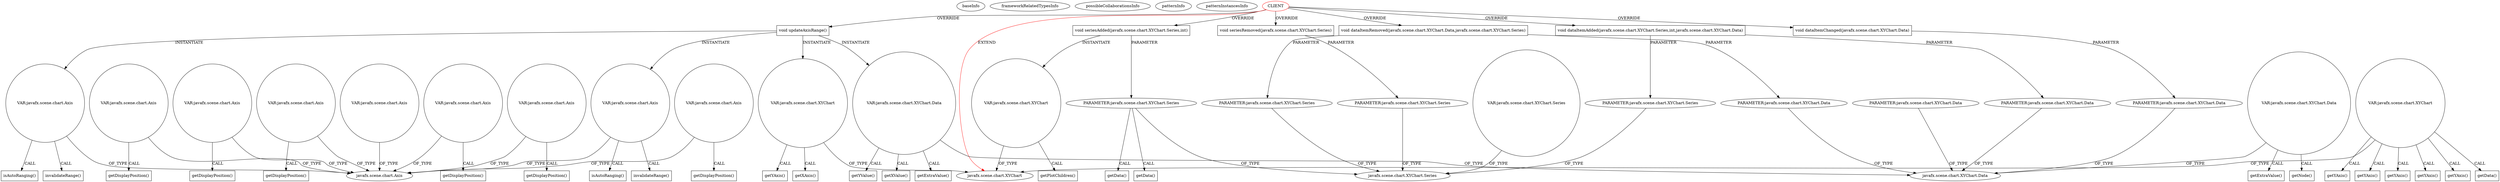 digraph {
baseInfo[graphId=4353,category="pattern",isAnonymous=false,possibleRelation=false]
frameworkRelatedTypesInfo[0="javafx.scene.chart.XYChart"]
possibleCollaborationsInfo[]
patternInfo[frequency=2.0,patternRootClient=0]
patternInstancesInfo[0="LichuanLu-ShunUI-FX~/LichuanLu-ShunUI-FX/ShunUI-FX-master/src/view/chart/StackedBarChart.java~StackedBarChart~811",1="TomaszKorecki-InvestorAssistant~/TomaszKorecki-InvestorAssistant/InvestorAssistant-master/Investor's assistant/src/investor/charts/CandleChart.java~CandleStickChart~1473"]
22[label="javafx.scene.chart.Axis",vertexType="FRAMEWORK_CLASS_TYPE",isFrameworkType=false]
125[label="VAR:javafx.scene.chart.Axis",vertexType="VARIABLE_EXPRESION",isFrameworkType=false,shape=circle]
75[label="VAR:javafx.scene.chart.Axis",vertexType="VARIABLE_EXPRESION",isFrameworkType=false,shape=circle]
44[label="VAR:javafx.scene.chart.Axis",vertexType="VARIABLE_EXPRESION",isFrameworkType=false,shape=circle]
20[label="VAR:javafx.scene.chart.Axis",vertexType="VARIABLE_EXPRESION",isFrameworkType=false,shape=circle]
39[label="VAR:javafx.scene.chart.Axis",vertexType="VARIABLE_EXPRESION",isFrameworkType=false,shape=circle]
27[label="VAR:javafx.scene.chart.Axis",vertexType="VARIABLE_EXPRESION",isFrameworkType=false,shape=circle]
49[label="VAR:javafx.scene.chart.Axis",vertexType="VARIABLE_EXPRESION",isFrameworkType=false,shape=circle]
50[label="getDisplayPosition()",vertexType="INSIDE_CALL",isFrameworkType=false,shape=box]
45[label="getDisplayPosition()",vertexType="INSIDE_CALL",isFrameworkType=false,shape=box]
40[label="getDisplayPosition()",vertexType="INSIDE_CALL",isFrameworkType=false,shape=box]
28[label="getDisplayPosition()",vertexType="INSIDE_CALL",isFrameworkType=false,shape=box]
76[label="getDisplayPosition()",vertexType="INSIDE_CALL",isFrameworkType=false,shape=box]
116[label="void updateAxisRange()",vertexType="OVERRIDING_METHOD_DECLARATION",isFrameworkType=false,shape=box]
0[label="CLIENT",vertexType="ROOT_CLIENT_CLASS_DECLARATION",isFrameworkType=false,color=red]
93[label="void dataItemAdded(javafx.scene.chart.XYChart.Series,int,javafx.scene.chart.XYChart.Data)",vertexType="OVERRIDING_METHOD_DECLARATION",isFrameworkType=false,shape=box]
94[label="PARAMETER:javafx.scene.chart.XYChart.Series",vertexType="PARAMETER_DECLARATION",isFrameworkType=false]
106[label="void seriesAdded(javafx.scene.chart.XYChart.Series,int)",vertexType="OVERRIDING_METHOD_DECLARATION",isFrameworkType=false,shape=box]
107[label="PARAMETER:javafx.scene.chart.XYChart.Series",vertexType="PARAMETER_DECLARATION",isFrameworkType=false]
112[label="getData()",vertexType="INSIDE_CALL",isFrameworkType=false,shape=box]
110[label="getData()",vertexType="INSIDE_CALL",isFrameworkType=false,shape=box]
98[label="void dataItemRemoved(javafx.scene.chart.XYChart.Data,javafx.scene.chart.XYChart.Series)",vertexType="OVERRIDING_METHOD_DECLARATION",isFrameworkType=false,shape=box]
101[label="PARAMETER:javafx.scene.chart.XYChart.Series",vertexType="PARAMETER_DECLARATION",isFrameworkType=false]
99[label="PARAMETER:javafx.scene.chart.XYChart.Data",vertexType="PARAMETER_DECLARATION",isFrameworkType=false]
96[label="PARAMETER:javafx.scene.chart.XYChart.Data",vertexType="PARAMETER_DECLARATION",isFrameworkType=false]
14[label="javafx.scene.chart.XYChart.Series",vertexType="FRAMEWORK_CLASS_TYPE",isFrameworkType=false]
104[label="PARAMETER:javafx.scene.chart.XYChart.Series",vertexType="PARAMETER_DECLARATION",isFrameworkType=false]
113[label="VAR:javafx.scene.chart.XYChart",vertexType="VARIABLE_EXPRESION",isFrameworkType=false,shape=circle]
114[label="getPlotChildren()",vertexType="INSIDE_CALL",isFrameworkType=false,shape=box]
117[label="VAR:javafx.scene.chart.XYChart",vertexType="VARIABLE_EXPRESION",isFrameworkType=false,shape=circle]
121[label="getYAxis()",vertexType="INSIDE_CALL",isFrameworkType=false,shape=box]
12[label="VAR:javafx.scene.chart.XYChart.Series",vertexType="VARIABLE_EXPRESION",isFrameworkType=false,shape=circle]
90[label="void dataItemChanged(javafx.scene.chart.XYChart.Data)",vertexType="OVERRIDING_METHOD_DECLARATION",isFrameworkType=false,shape=box]
91[label="PARAMETER:javafx.scene.chart.XYChart.Data",vertexType="PARAMETER_DECLARATION",isFrameworkType=false]
133[label="VAR:javafx.scene.chart.XYChart.Data",vertexType="VARIABLE_EXPRESION",isFrameworkType=false,shape=circle]
137[label="getExtraValue()",vertexType="INSIDE_CALL",isFrameworkType=false,shape=box]
139[label="getYValue()",vertexType="INSIDE_CALL",isFrameworkType=false,shape=box]
134[label="getXValue()",vertexType="INSIDE_CALL",isFrameworkType=false,shape=box]
36[label="javafx.scene.chart.XYChart.Data",vertexType="FRAMEWORK_CLASS_TYPE",isFrameworkType=false]
146[label="PARAMETER:javafx.scene.chart.XYChart.Data",vertexType="PARAMETER_DECLARATION",isFrameworkType=false]
34[label="VAR:javafx.scene.chart.XYChart.Data",vertexType="VARIABLE_EXPRESION",isFrameworkType=false,shape=circle]
38[label="getExtraValue()",vertexType="INSIDE_CALL",isFrameworkType=false,shape=box]
35[label="getNode()",vertexType="INSIDE_CALL",isFrameworkType=false,shape=box]
126[label="isAutoRanging()",vertexType="INSIDE_CALL",isFrameworkType=false,shape=box]
103[label="void seriesRemoved(javafx.scene.chart.XYChart.Series)",vertexType="OVERRIDING_METHOD_DECLARATION",isFrameworkType=false,shape=box]
118[label="getXAxis()",vertexType="INSIDE_CALL",isFrameworkType=false,shape=box]
143[label="invalidateRange()",vertexType="INSIDE_CALL",isFrameworkType=false,shape=box]
122[label="VAR:javafx.scene.chart.Axis",vertexType="VARIABLE_EXPRESION",isFrameworkType=false,shape=circle]
123[label="isAutoRanging()",vertexType="INSIDE_CALL",isFrameworkType=false,shape=box]
141[label="invalidateRange()",vertexType="INSIDE_CALL",isFrameworkType=false,shape=box]
85[label="VAR:javafx.scene.chart.Axis",vertexType="VARIABLE_EXPRESION",isFrameworkType=false,shape=circle]
86[label="getDisplayPosition()",vertexType="INSIDE_CALL",isFrameworkType=false,shape=box]
1[label="javafx.scene.chart.XYChart",vertexType="FRAMEWORK_CLASS_TYPE",isFrameworkType=false]
3[label="VAR:javafx.scene.chart.XYChart",vertexType="VARIABLE_EXPRESION",isFrameworkType=false,shape=circle]
31[label="getYAxis()",vertexType="INSIDE_CALL",isFrameworkType=false,shape=box]
79[label="getYAxis()",vertexType="INSIDE_CALL",isFrameworkType=false,shape=box]
48[label="getYAxis()",vertexType="INSIDE_CALL",isFrameworkType=false,shape=box]
53[label="getYAxis()",vertexType="INSIDE_CALL",isFrameworkType=false,shape=box]
43[label="getYAxis()",vertexType="INSIDE_CALL",isFrameworkType=false,shape=box]
4[label="getData()",vertexType="INSIDE_CALL",isFrameworkType=false,shape=box]
116->122[label="INSTANTIATE"]
107->112[label="CALL"]
34->35[label="CALL"]
3->4[label="CALL"]
133->137[label="CALL"]
106->107[label="PARAMETER"]
3->1[label="OF_TYPE"]
49->22[label="OF_TYPE"]
125->126[label="CALL"]
0->106[label="OVERRIDE"]
39->22[label="OF_TYPE"]
0->103[label="OVERRIDE"]
27->28[label="CALL"]
34->36[label="OF_TYPE"]
113->114[label="CALL"]
133->139[label="CALL"]
3->31[label="CALL"]
101->14[label="OF_TYPE"]
91->36[label="OF_TYPE"]
75->22[label="OF_TYPE"]
94->14[label="OF_TYPE"]
116->125[label="INSTANTIATE"]
85->22[label="OF_TYPE"]
0->116[label="OVERRIDE"]
125->22[label="OF_TYPE"]
103->104[label="PARAMETER"]
3->79[label="CALL"]
125->143[label="CALL"]
3->48[label="CALL"]
49->50[label="CALL"]
98->101[label="PARAMETER"]
44->22[label="OF_TYPE"]
0->98[label="OVERRIDE"]
133->36[label="OF_TYPE"]
3->53[label="CALL"]
93->94[label="PARAMETER"]
146->36[label="OF_TYPE"]
116->117[label="INSTANTIATE"]
99->36[label="OF_TYPE"]
116->133[label="INSTANTIATE"]
0->1[label="EXTEND",color=red]
107->14[label="OF_TYPE"]
93->96[label="PARAMETER"]
104->14[label="OF_TYPE"]
0->93[label="OVERRIDE"]
3->43[label="CALL"]
122->141[label="CALL"]
27->22[label="OF_TYPE"]
0->90[label="OVERRIDE"]
133->134[label="CALL"]
85->86[label="CALL"]
34->38[label="CALL"]
117->118[label="CALL"]
39->40[label="CALL"]
96->36[label="OF_TYPE"]
117->121[label="CALL"]
106->113[label="INSTANTIATE"]
122->123[label="CALL"]
122->22[label="OF_TYPE"]
75->76[label="CALL"]
117->1[label="OF_TYPE"]
90->91[label="PARAMETER"]
113->1[label="OF_TYPE"]
44->45[label="CALL"]
12->14[label="OF_TYPE"]
20->22[label="OF_TYPE"]
98->99[label="PARAMETER"]
107->110[label="CALL"]
}
